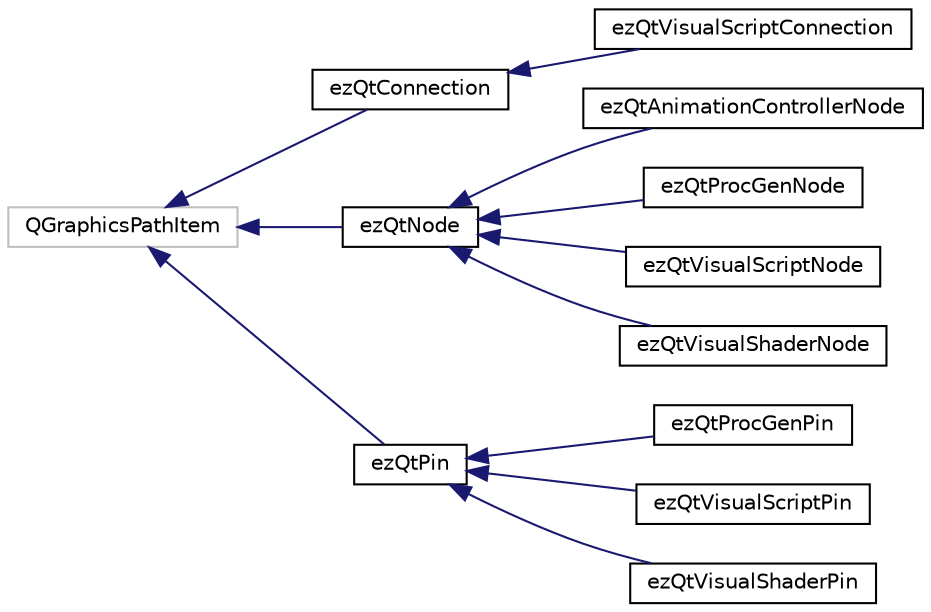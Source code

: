digraph "Graphical Class Hierarchy"
{
 // LATEX_PDF_SIZE
  edge [fontname="Helvetica",fontsize="10",labelfontname="Helvetica",labelfontsize="10"];
  node [fontname="Helvetica",fontsize="10",shape=record];
  rankdir="LR";
  Node3972 [label="QGraphicsPathItem",height=0.2,width=0.4,color="grey75", fillcolor="white", style="filled",tooltip=" "];
  Node3972 -> Node0 [dir="back",color="midnightblue",fontsize="10",style="solid",fontname="Helvetica"];
  Node0 [label="ezQtConnection",height=0.2,width=0.4,color="black", fillcolor="white", style="filled",URL="$dc/d94/classez_qt_connection.htm",tooltip=" "];
  Node0 -> Node1 [dir="back",color="midnightblue",fontsize="10",style="solid",fontname="Helvetica"];
  Node1 [label="ezQtVisualScriptConnection",height=0.2,width=0.4,color="black", fillcolor="white", style="filled",URL="$d1/dab/classez_qt_visual_script_connection.htm",tooltip=" "];
  Node3972 -> Node3975 [dir="back",color="midnightblue",fontsize="10",style="solid",fontname="Helvetica"];
  Node3975 [label="ezQtNode",height=0.2,width=0.4,color="black", fillcolor="white", style="filled",URL="$d7/dcc/classez_qt_node.htm",tooltip=" "];
  Node3975 -> Node3976 [dir="back",color="midnightblue",fontsize="10",style="solid",fontname="Helvetica"];
  Node3976 [label="ezQtAnimationControllerNode",height=0.2,width=0.4,color="black", fillcolor="white", style="filled",URL="$df/d16/classez_qt_animation_controller_node.htm",tooltip=" "];
  Node3975 -> Node3977 [dir="back",color="midnightblue",fontsize="10",style="solid",fontname="Helvetica"];
  Node3977 [label="ezQtProcGenNode",height=0.2,width=0.4,color="black", fillcolor="white", style="filled",URL="$d3/d5e/classez_qt_proc_gen_node.htm",tooltip=" "];
  Node3975 -> Node3978 [dir="back",color="midnightblue",fontsize="10",style="solid",fontname="Helvetica"];
  Node3978 [label="ezQtVisualScriptNode",height=0.2,width=0.4,color="black", fillcolor="white", style="filled",URL="$df/d95/classez_qt_visual_script_node.htm",tooltip=" "];
  Node3975 -> Node3979 [dir="back",color="midnightblue",fontsize="10",style="solid",fontname="Helvetica"];
  Node3979 [label="ezQtVisualShaderNode",height=0.2,width=0.4,color="black", fillcolor="white", style="filled",URL="$dc/daf/classez_qt_visual_shader_node.htm",tooltip=" "];
  Node3972 -> Node3980 [dir="back",color="midnightblue",fontsize="10",style="solid",fontname="Helvetica"];
  Node3980 [label="ezQtPin",height=0.2,width=0.4,color="black", fillcolor="white", style="filled",URL="$d2/d94/classez_qt_pin.htm",tooltip=" "];
  Node3980 -> Node3981 [dir="back",color="midnightblue",fontsize="10",style="solid",fontname="Helvetica"];
  Node3981 [label="ezQtProcGenPin",height=0.2,width=0.4,color="black", fillcolor="white", style="filled",URL="$d6/d63/classez_qt_proc_gen_pin.htm",tooltip=" "];
  Node3980 -> Node3982 [dir="back",color="midnightblue",fontsize="10",style="solid",fontname="Helvetica"];
  Node3982 [label="ezQtVisualScriptPin",height=0.2,width=0.4,color="black", fillcolor="white", style="filled",URL="$df/de2/classez_qt_visual_script_pin.htm",tooltip=" "];
  Node3980 -> Node3983 [dir="back",color="midnightblue",fontsize="10",style="solid",fontname="Helvetica"];
  Node3983 [label="ezQtVisualShaderPin",height=0.2,width=0.4,color="black", fillcolor="white", style="filled",URL="$da/d4d/classez_qt_visual_shader_pin.htm",tooltip=" "];
}

